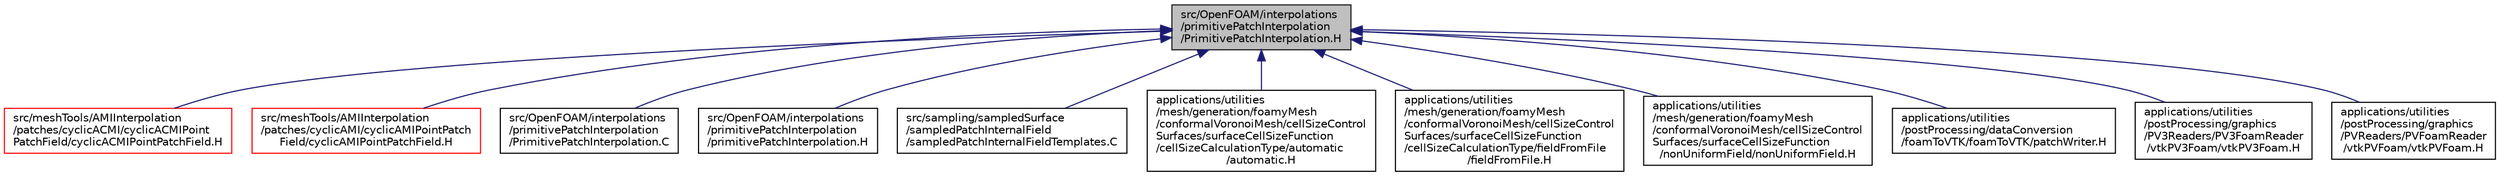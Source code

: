 digraph "src/OpenFOAM/interpolations/primitivePatchInterpolation/PrimitivePatchInterpolation.H"
{
  bgcolor="transparent";
  edge [fontname="Helvetica",fontsize="10",labelfontname="Helvetica",labelfontsize="10"];
  node [fontname="Helvetica",fontsize="10",shape=record];
  Node1 [label="src/OpenFOAM/interpolations\l/primitivePatchInterpolation\l/PrimitivePatchInterpolation.H",height=0.2,width=0.4,color="black", fillcolor="grey75", style="filled", fontcolor="black"];
  Node1 -> Node2 [dir="back",color="midnightblue",fontsize="10",style="solid",fontname="Helvetica"];
  Node2 [label="src/meshTools/AMIInterpolation\l/patches/cyclicACMI/cyclicACMIPoint\lPatchField/cyclicACMIPointPatchField.H",height=0.2,width=0.4,color="red",URL="$a07323.html"];
  Node1 -> Node3 [dir="back",color="midnightblue",fontsize="10",style="solid",fontname="Helvetica"];
  Node3 [label="src/meshTools/AMIInterpolation\l/patches/cyclicAMI/cyclicAMIPointPatch\lField/cyclicAMIPointPatchField.H",height=0.2,width=0.4,color="red",URL="$a07337.html"];
  Node1 -> Node4 [dir="back",color="midnightblue",fontsize="10",style="solid",fontname="Helvetica"];
  Node4 [label="src/OpenFOAM/interpolations\l/primitivePatchInterpolation\l/PrimitivePatchInterpolation.C",height=0.2,width=0.4,color="black",URL="$a08375.html"];
  Node1 -> Node5 [dir="back",color="midnightblue",fontsize="10",style="solid",fontname="Helvetica"];
  Node5 [label="src/OpenFOAM/interpolations\l/primitivePatchInterpolation\l/primitivePatchInterpolation.H",height=0.2,width=0.4,color="black",URL="$a08376.html"];
  Node1 -> Node6 [dir="back",color="midnightblue",fontsize="10",style="solid",fontname="Helvetica"];
  Node6 [label="src/sampling/sampledSurface\l/sampledPatchInternalField\l/sampledPatchInternalFieldTemplates.C",height=0.2,width=0.4,color="black",URL="$a09965.html"];
  Node1 -> Node7 [dir="back",color="midnightblue",fontsize="10",style="solid",fontname="Helvetica"];
  Node7 [label="applications/utilities\l/mesh/generation/foamyMesh\l/conformalVoronoiMesh/cellSizeControl\lSurfaces/surfaceCellSizeFunction\l/cellSizeCalculationType/automatic\l/automatic.H",height=0.2,width=0.4,color="black",URL="$a04117.html"];
  Node1 -> Node8 [dir="back",color="midnightblue",fontsize="10",style="solid",fontname="Helvetica"];
  Node8 [label="applications/utilities\l/mesh/generation/foamyMesh\l/conformalVoronoiMesh/cellSizeControl\lSurfaces/surfaceCellSizeFunction\l/cellSizeCalculationType/fieldFromFile\l/fieldFromFile.H",height=0.2,width=0.4,color="black",URL="$a04121.html"];
  Node1 -> Node9 [dir="back",color="midnightblue",fontsize="10",style="solid",fontname="Helvetica"];
  Node9 [label="applications/utilities\l/mesh/generation/foamyMesh\l/conformalVoronoiMesh/cellSizeControl\lSurfaces/surfaceCellSizeFunction\l/nonUniformField/nonUniformField.H",height=0.2,width=0.4,color="black",URL="$a04123.html"];
  Node1 -> Node10 [dir="back",color="midnightblue",fontsize="10",style="solid",fontname="Helvetica"];
  Node10 [label="applications/utilities\l/postProcessing/dataConversion\l/foamToVTK/foamToVTK/patchWriter.H",height=0.2,width=0.4,color="black",URL="$a04401.html"];
  Node1 -> Node11 [dir="back",color="midnightblue",fontsize="10",style="solid",fontname="Helvetica"];
  Node11 [label="applications/utilities\l/postProcessing/graphics\l/PV3Readers/PV3FoamReader\l/vtkPV3Foam/vtkPV3Foam.H",height=0.2,width=0.4,color="black",URL="$a04483.html"];
  Node1 -> Node12 [dir="back",color="midnightblue",fontsize="10",style="solid",fontname="Helvetica"];
  Node12 [label="applications/utilities\l/postProcessing/graphics\l/PVReaders/PVFoamReader\l/vtkPVFoam/vtkPVFoam.H",height=0.2,width=0.4,color="black",URL="$a04507.html"];
}
